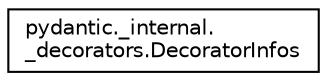 digraph "Graphical Class Hierarchy"
{
 // LATEX_PDF_SIZE
  edge [fontname="Helvetica",fontsize="10",labelfontname="Helvetica",labelfontsize="10"];
  node [fontname="Helvetica",fontsize="10",shape=record];
  rankdir="LR";
  Node0 [label="pydantic._internal.\l_decorators.DecoratorInfos",height=0.2,width=0.4,color="black", fillcolor="white", style="filled",URL="$classpydantic_1_1__internal_1_1__decorators_1_1DecoratorInfos.html",tooltip=" "];
}
